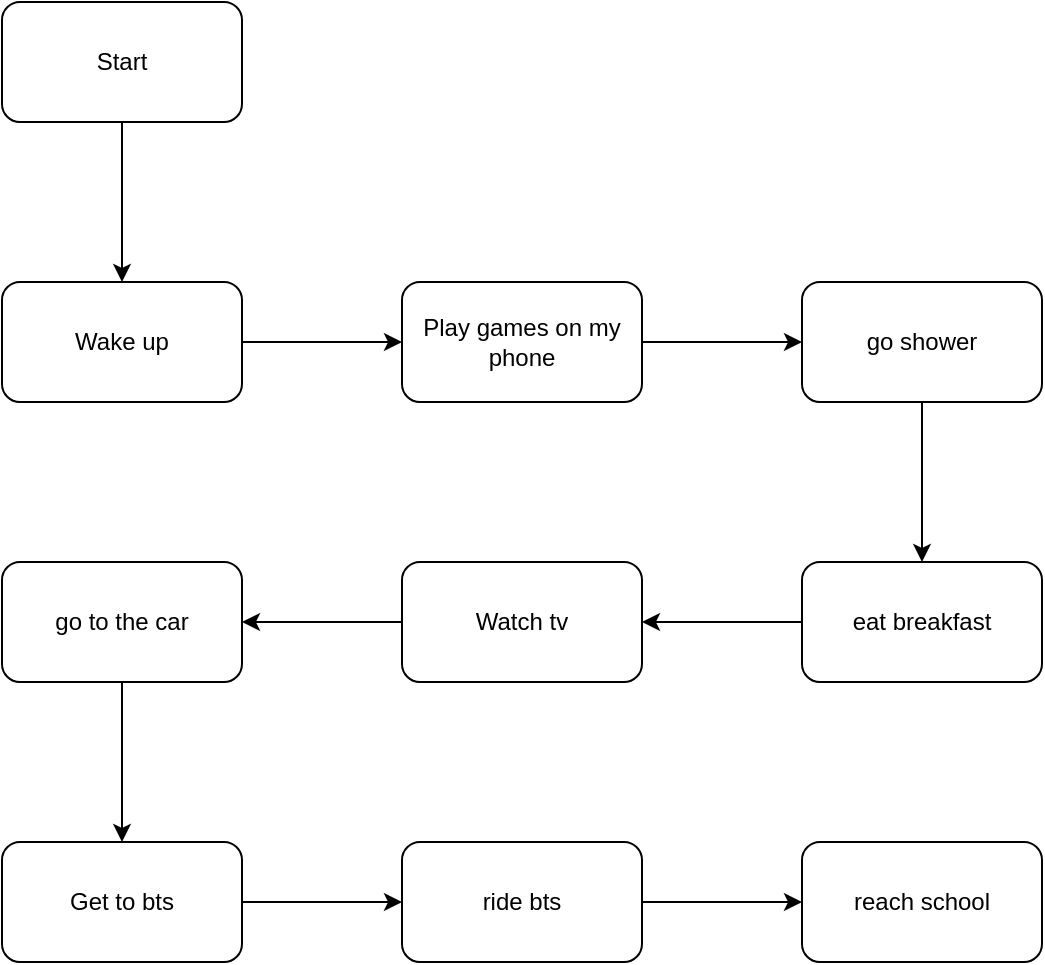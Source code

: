 <mxfile version="20.2.7" type="github">
  <diagram id="S18_TpK9gsk9QMgYaNMF" name="Page-1">
    <mxGraphModel dx="1038" dy="571" grid="1" gridSize="10" guides="1" tooltips="1" connect="1" arrows="1" fold="1" page="1" pageScale="1" pageWidth="850" pageHeight="1100" math="0" shadow="0">
      <root>
        <mxCell id="0" />
        <mxCell id="1" parent="0" />
        <mxCell id="4xlWzfx_6xY2oFzD-5VY-43" value="" style="edgeStyle=orthogonalEdgeStyle;rounded=0;orthogonalLoop=1;jettySize=auto;html=1;" edge="1" parent="1" source="4xlWzfx_6xY2oFzD-5VY-2" target="4xlWzfx_6xY2oFzD-5VY-42">
          <mxGeometry relative="1" as="geometry" />
        </mxCell>
        <mxCell id="4xlWzfx_6xY2oFzD-5VY-2" value="Start" style="rounded=1;whiteSpace=wrap;html=1;" vertex="1" parent="1">
          <mxGeometry x="365" y="40" width="120" height="60" as="geometry" />
        </mxCell>
        <mxCell id="4xlWzfx_6xY2oFzD-5VY-45" value="" style="edgeStyle=orthogonalEdgeStyle;rounded=0;orthogonalLoop=1;jettySize=auto;html=1;" edge="1" parent="1" source="4xlWzfx_6xY2oFzD-5VY-42" target="4xlWzfx_6xY2oFzD-5VY-44">
          <mxGeometry relative="1" as="geometry" />
        </mxCell>
        <mxCell id="4xlWzfx_6xY2oFzD-5VY-42" value="Wake up" style="whiteSpace=wrap;html=1;rounded=1;" vertex="1" parent="1">
          <mxGeometry x="365" y="180" width="120" height="60" as="geometry" />
        </mxCell>
        <mxCell id="4xlWzfx_6xY2oFzD-5VY-47" value="" style="edgeStyle=orthogonalEdgeStyle;rounded=0;orthogonalLoop=1;jettySize=auto;html=1;" edge="1" parent="1" source="4xlWzfx_6xY2oFzD-5VY-44" target="4xlWzfx_6xY2oFzD-5VY-46">
          <mxGeometry relative="1" as="geometry" />
        </mxCell>
        <mxCell id="4xlWzfx_6xY2oFzD-5VY-44" value="Play games on my phone" style="whiteSpace=wrap;html=1;rounded=1;" vertex="1" parent="1">
          <mxGeometry x="565" y="180" width="120" height="60" as="geometry" />
        </mxCell>
        <mxCell id="4xlWzfx_6xY2oFzD-5VY-49" value="" style="edgeStyle=orthogonalEdgeStyle;rounded=0;orthogonalLoop=1;jettySize=auto;html=1;" edge="1" parent="1" source="4xlWzfx_6xY2oFzD-5VY-46" target="4xlWzfx_6xY2oFzD-5VY-48">
          <mxGeometry relative="1" as="geometry" />
        </mxCell>
        <mxCell id="4xlWzfx_6xY2oFzD-5VY-46" value="go shower" style="whiteSpace=wrap;html=1;rounded=1;" vertex="1" parent="1">
          <mxGeometry x="765" y="180" width="120" height="60" as="geometry" />
        </mxCell>
        <mxCell id="4xlWzfx_6xY2oFzD-5VY-51" value="" style="edgeStyle=orthogonalEdgeStyle;rounded=0;orthogonalLoop=1;jettySize=auto;html=1;" edge="1" parent="1" source="4xlWzfx_6xY2oFzD-5VY-48" target="4xlWzfx_6xY2oFzD-5VY-50">
          <mxGeometry relative="1" as="geometry" />
        </mxCell>
        <mxCell id="4xlWzfx_6xY2oFzD-5VY-48" value="eat breakfast" style="whiteSpace=wrap;html=1;rounded=1;" vertex="1" parent="1">
          <mxGeometry x="765" y="320" width="120" height="60" as="geometry" />
        </mxCell>
        <mxCell id="4xlWzfx_6xY2oFzD-5VY-53" value="" style="edgeStyle=orthogonalEdgeStyle;rounded=0;orthogonalLoop=1;jettySize=auto;html=1;" edge="1" parent="1" source="4xlWzfx_6xY2oFzD-5VY-50" target="4xlWzfx_6xY2oFzD-5VY-52">
          <mxGeometry relative="1" as="geometry" />
        </mxCell>
        <mxCell id="4xlWzfx_6xY2oFzD-5VY-50" value="Watch tv" style="whiteSpace=wrap;html=1;rounded=1;" vertex="1" parent="1">
          <mxGeometry x="565" y="320" width="120" height="60" as="geometry" />
        </mxCell>
        <mxCell id="4xlWzfx_6xY2oFzD-5VY-55" value="" style="edgeStyle=orthogonalEdgeStyle;rounded=0;orthogonalLoop=1;jettySize=auto;html=1;" edge="1" parent="1" source="4xlWzfx_6xY2oFzD-5VY-52" target="4xlWzfx_6xY2oFzD-5VY-54">
          <mxGeometry relative="1" as="geometry" />
        </mxCell>
        <mxCell id="4xlWzfx_6xY2oFzD-5VY-52" value="go to the car" style="whiteSpace=wrap;html=1;rounded=1;" vertex="1" parent="1">
          <mxGeometry x="365" y="320" width="120" height="60" as="geometry" />
        </mxCell>
        <mxCell id="4xlWzfx_6xY2oFzD-5VY-57" value="" style="edgeStyle=orthogonalEdgeStyle;rounded=0;orthogonalLoop=1;jettySize=auto;html=1;" edge="1" parent="1" source="4xlWzfx_6xY2oFzD-5VY-54" target="4xlWzfx_6xY2oFzD-5VY-56">
          <mxGeometry relative="1" as="geometry" />
        </mxCell>
        <mxCell id="4xlWzfx_6xY2oFzD-5VY-54" value="Get to bts" style="whiteSpace=wrap;html=1;rounded=1;" vertex="1" parent="1">
          <mxGeometry x="365" y="460" width="120" height="60" as="geometry" />
        </mxCell>
        <mxCell id="4xlWzfx_6xY2oFzD-5VY-59" value="" style="edgeStyle=orthogonalEdgeStyle;rounded=0;orthogonalLoop=1;jettySize=auto;html=1;" edge="1" parent="1" source="4xlWzfx_6xY2oFzD-5VY-56" target="4xlWzfx_6xY2oFzD-5VY-58">
          <mxGeometry relative="1" as="geometry" />
        </mxCell>
        <mxCell id="4xlWzfx_6xY2oFzD-5VY-56" value="ride bts" style="whiteSpace=wrap;html=1;rounded=1;" vertex="1" parent="1">
          <mxGeometry x="565" y="460" width="120" height="60" as="geometry" />
        </mxCell>
        <mxCell id="4xlWzfx_6xY2oFzD-5VY-58" value="reach school" style="whiteSpace=wrap;html=1;rounded=1;" vertex="1" parent="1">
          <mxGeometry x="765" y="460" width="120" height="60" as="geometry" />
        </mxCell>
      </root>
    </mxGraphModel>
  </diagram>
</mxfile>
